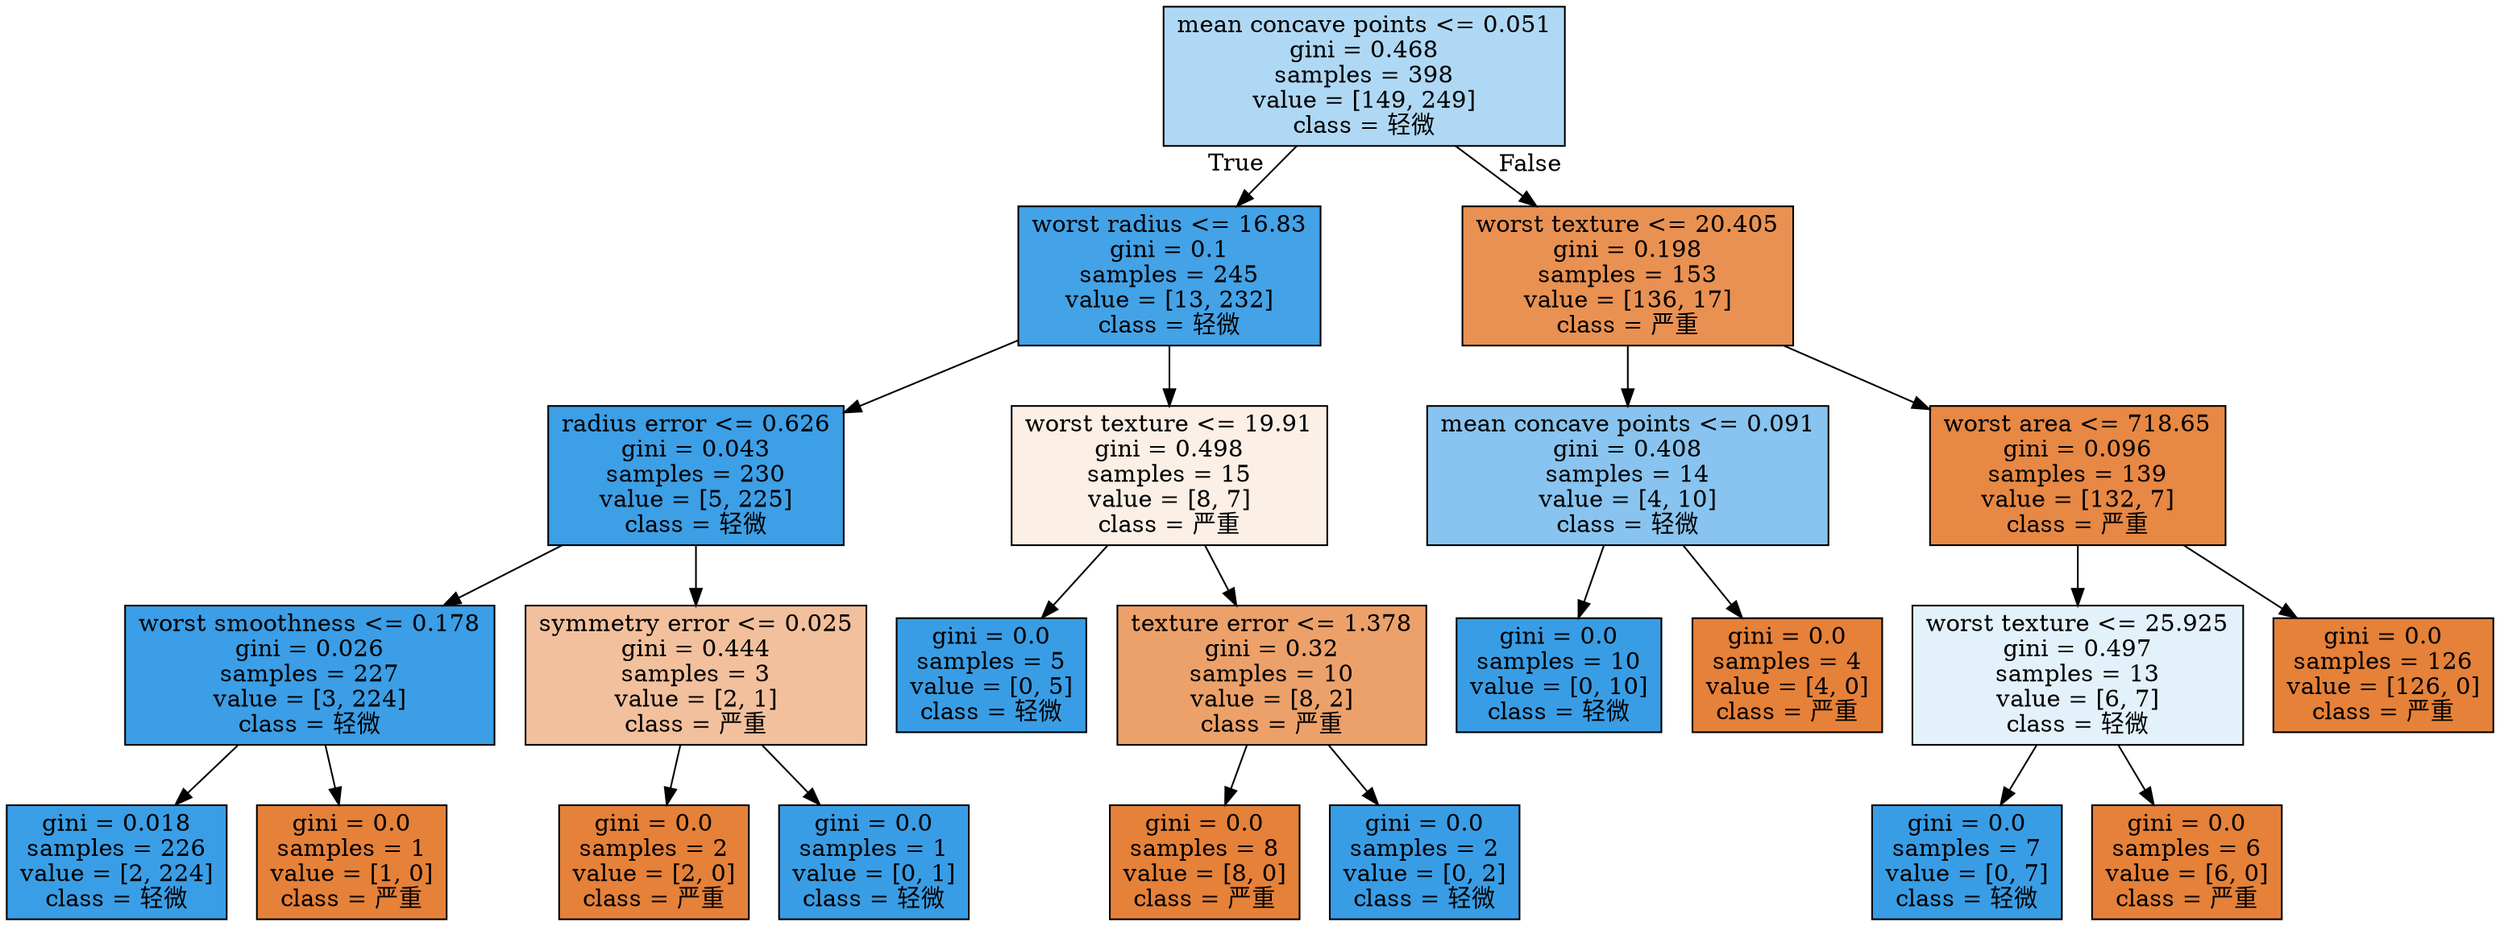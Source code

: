 digraph Tree {
node [shape=box, style="filled", color="black"] ;
0 [label="mean concave points <= 0.051\ngini = 0.468\nsamples = 398\nvalue = [149, 249]\nclass = 轻微", fillcolor="#399de566"] ;
1 [label="worst radius <= 16.83\ngini = 0.1\nsamples = 245\nvalue = [13, 232]\nclass = 轻微", fillcolor="#399de5f1"] ;
0 -> 1 [labeldistance=2.5, labelangle=45, headlabel="True"] ;
2 [label="radius error <= 0.626\ngini = 0.043\nsamples = 230\nvalue = [5, 225]\nclass = 轻微", fillcolor="#399de5f9"] ;
1 -> 2 ;
3 [label="worst smoothness <= 0.178\ngini = 0.026\nsamples = 227\nvalue = [3, 224]\nclass = 轻微", fillcolor="#399de5fc"] ;
2 -> 3 ;
4 [label="gini = 0.018\nsamples = 226\nvalue = [2, 224]\nclass = 轻微", fillcolor="#399de5fd"] ;
3 -> 4 ;
5 [label="gini = 0.0\nsamples = 1\nvalue = [1, 0]\nclass = 严重", fillcolor="#e58139ff"] ;
3 -> 5 ;
6 [label="symmetry error <= 0.025\ngini = 0.444\nsamples = 3\nvalue = [2, 1]\nclass = 严重", fillcolor="#e581397f"] ;
2 -> 6 ;
7 [label="gini = 0.0\nsamples = 2\nvalue = [2, 0]\nclass = 严重", fillcolor="#e58139ff"] ;
6 -> 7 ;
8 [label="gini = 0.0\nsamples = 1\nvalue = [0, 1]\nclass = 轻微", fillcolor="#399de5ff"] ;
6 -> 8 ;
9 [label="worst texture <= 19.91\ngini = 0.498\nsamples = 15\nvalue = [8, 7]\nclass = 严重", fillcolor="#e5813920"] ;
1 -> 9 ;
10 [label="gini = 0.0\nsamples = 5\nvalue = [0, 5]\nclass = 轻微", fillcolor="#399de5ff"] ;
9 -> 10 ;
11 [label="texture error <= 1.378\ngini = 0.32\nsamples = 10\nvalue = [8, 2]\nclass = 严重", fillcolor="#e58139bf"] ;
9 -> 11 ;
12 [label="gini = 0.0\nsamples = 8\nvalue = [8, 0]\nclass = 严重", fillcolor="#e58139ff"] ;
11 -> 12 ;
13 [label="gini = 0.0\nsamples = 2\nvalue = [0, 2]\nclass = 轻微", fillcolor="#399de5ff"] ;
11 -> 13 ;
14 [label="worst texture <= 20.405\ngini = 0.198\nsamples = 153\nvalue = [136, 17]\nclass = 严重", fillcolor="#e58139df"] ;
0 -> 14 [labeldistance=2.5, labelangle=-45, headlabel="False"] ;
15 [label="mean concave points <= 0.091\ngini = 0.408\nsamples = 14\nvalue = [4, 10]\nclass = 轻微", fillcolor="#399de599"] ;
14 -> 15 ;
16 [label="gini = 0.0\nsamples = 10\nvalue = [0, 10]\nclass = 轻微", fillcolor="#399de5ff"] ;
15 -> 16 ;
17 [label="gini = 0.0\nsamples = 4\nvalue = [4, 0]\nclass = 严重", fillcolor="#e58139ff"] ;
15 -> 17 ;
18 [label="worst area <= 718.65\ngini = 0.096\nsamples = 139\nvalue = [132, 7]\nclass = 严重", fillcolor="#e58139f1"] ;
14 -> 18 ;
19 [label="worst texture <= 25.925\ngini = 0.497\nsamples = 13\nvalue = [6, 7]\nclass = 轻微", fillcolor="#399de524"] ;
18 -> 19 ;
20 [label="gini = 0.0\nsamples = 7\nvalue = [0, 7]\nclass = 轻微", fillcolor="#399de5ff"] ;
19 -> 20 ;
21 [label="gini = 0.0\nsamples = 6\nvalue = [6, 0]\nclass = 严重", fillcolor="#e58139ff"] ;
19 -> 21 ;
22 [label="gini = 0.0\nsamples = 126\nvalue = [126, 0]\nclass = 严重", fillcolor="#e58139ff"] ;
18 -> 22 ;
}
